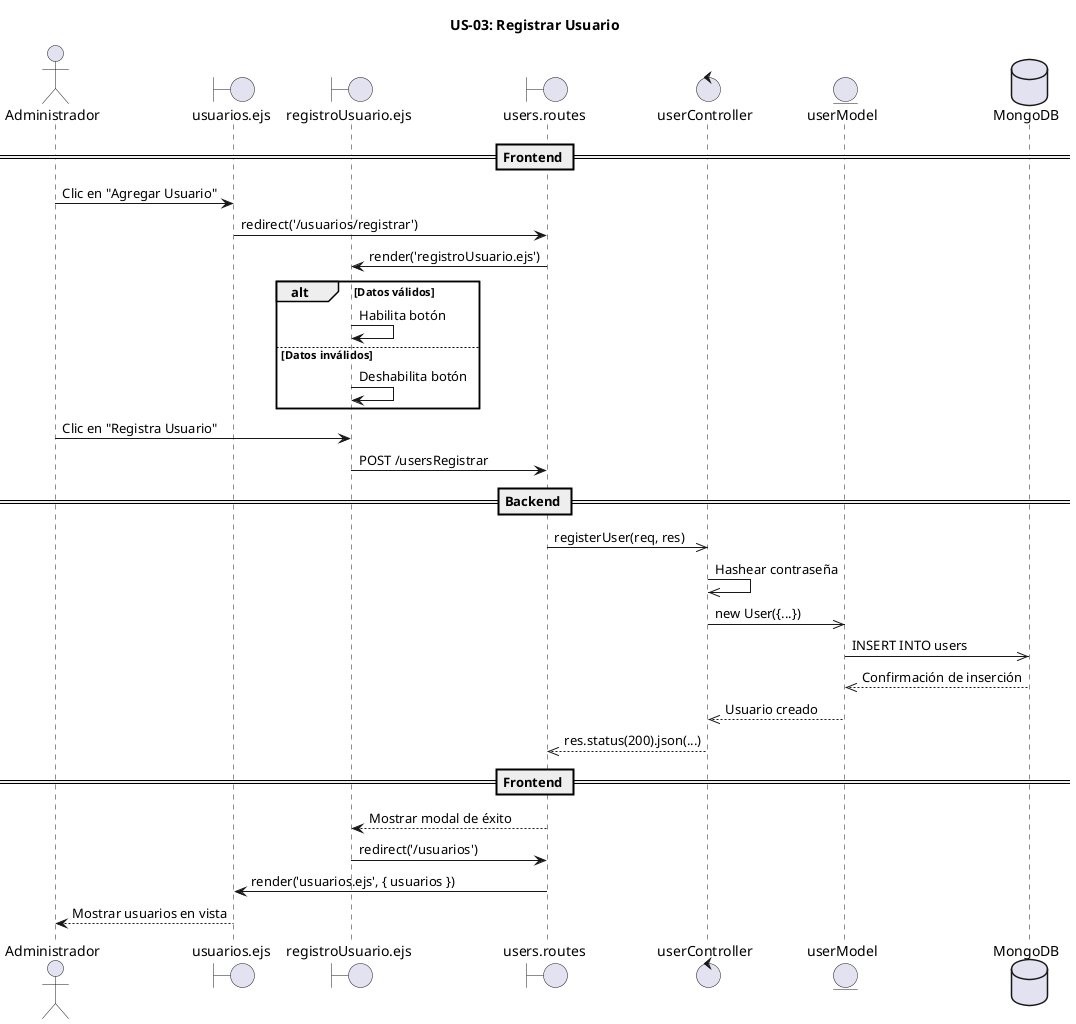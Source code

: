 @startuml
title US-03: Registrar Usuario

actor Administrador

boundary "usuarios.ejs" as VistaUsuarios
boundary "registroUsuario.ejs" as VistaRegistro
boundary "users.routes" as Router
control "userController" as Controller
entity "userModel" as Modelo
database "MongoDB" as DB

== Frontend ==
Administrador -> VistaUsuarios : Clic en "Agregar Usuario"
VistaUsuarios -> Router : redirect('/usuarios/registrar')
Router -> VistaRegistro : render('registroUsuario.ejs')
alt Datos válidos
  VistaRegistro -> VistaRegistro : Habilita botón
else Datos inválidos
  VistaRegistro -> VistaRegistro : Deshabilita botón
end

Administrador -> VistaRegistro : Clic en "Registra Usuario"
VistaRegistro -> Router : POST /usersRegistrar

== Backend ==
Router ->> Controller : registerUser(req, res)
Controller ->> Controller : Hashear contraseña
Controller ->> Modelo : new User({...})

Modelo ->> DB : INSERT INTO users
DB -->> Modelo : Confirmación de inserción
Modelo -->> Controller : Usuario creado

Controller -->> Router : res.status(200).json(...)

== Frontend ==
Router --> VistaRegistro : Mostrar modal de éxito

VistaRegistro -> Router : redirect('/usuarios')
Router -> VistaUsuarios : render('usuarios.ejs', { usuarios })
VistaUsuarios --> Administrador : Mostrar usuarios en vista

@enduml